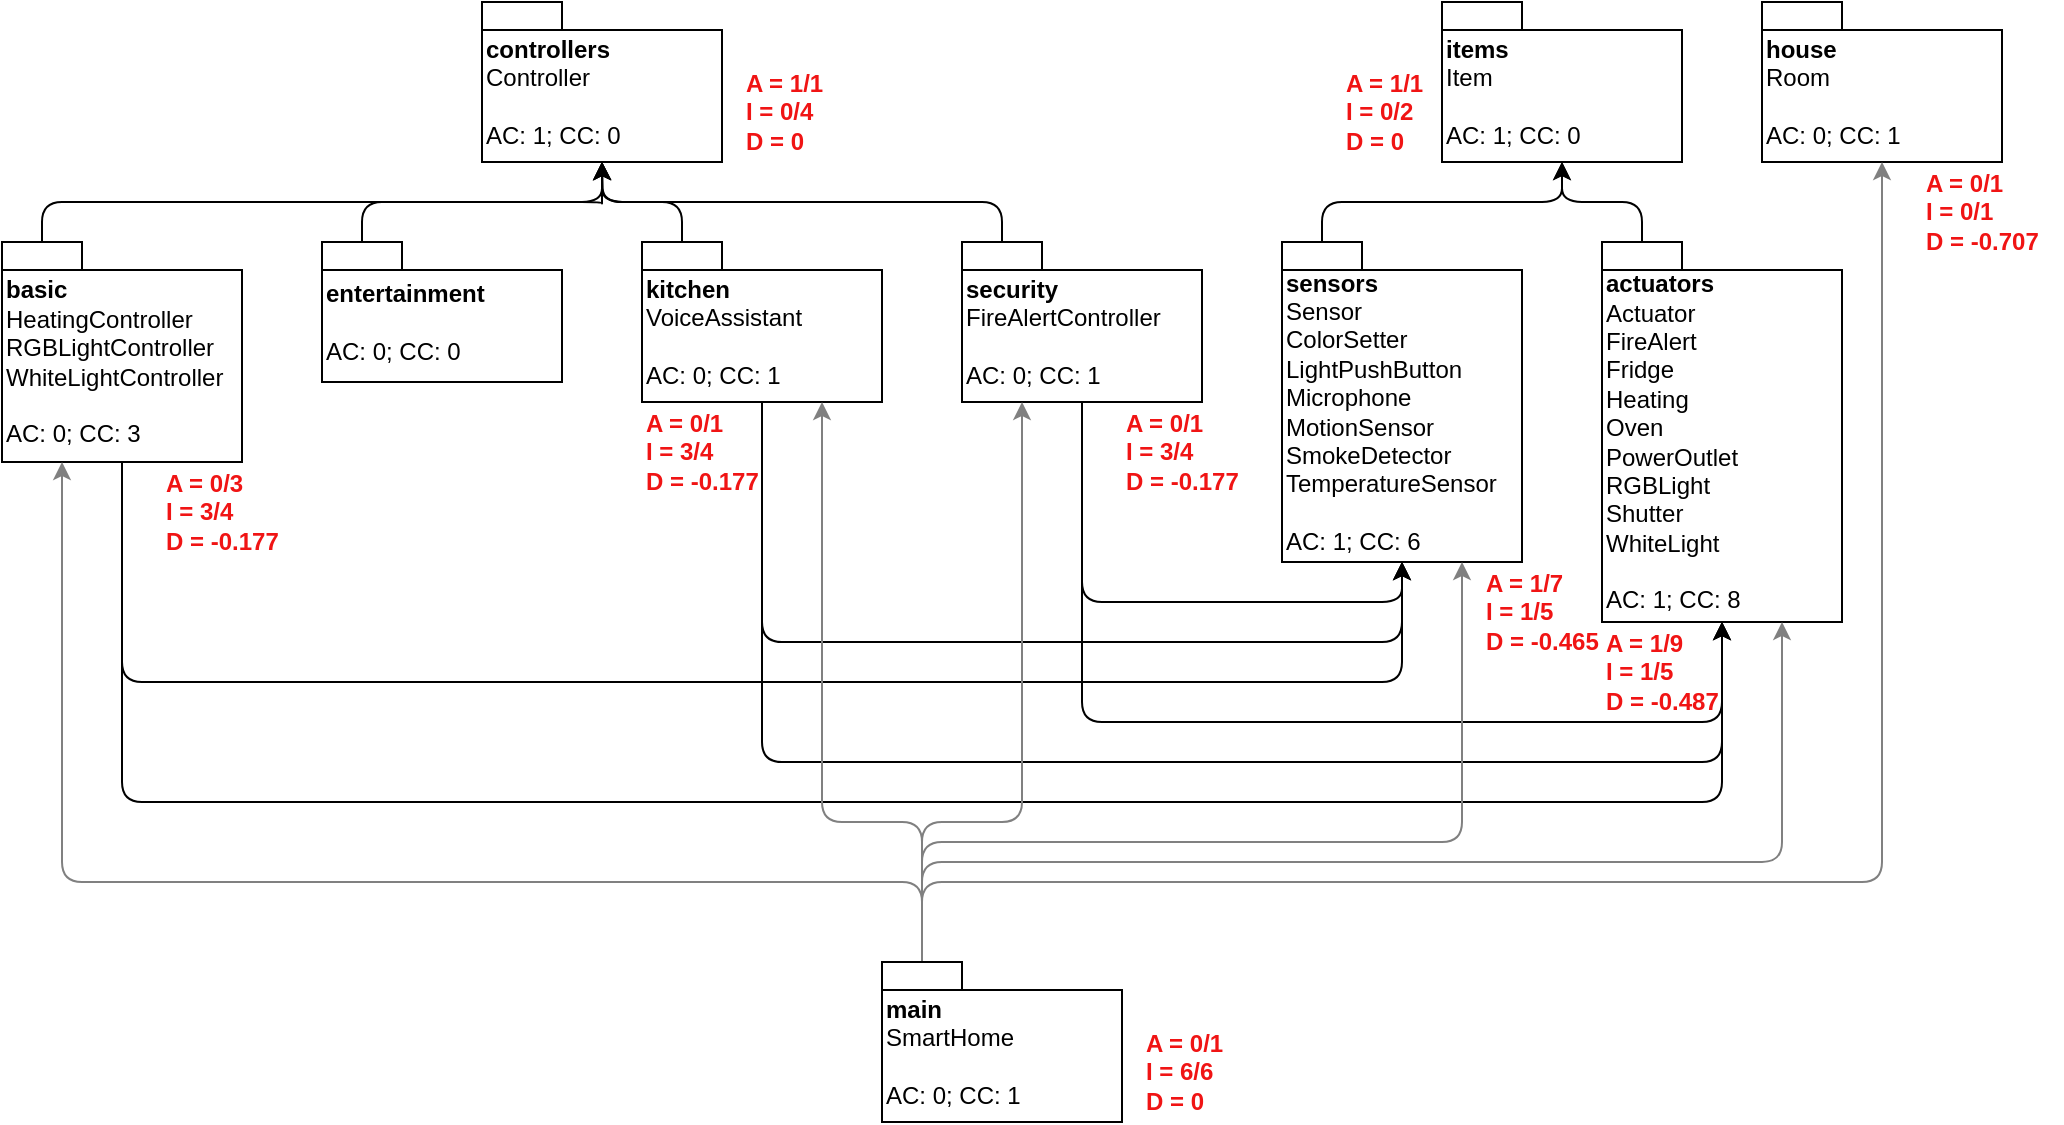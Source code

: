 <mxfile version="12.6.2" type="device"><diagram id="BP1xORiA5uCOES1oZ_dC" name="Page-1"><mxGraphModel dx="1038" dy="553" grid="1" gridSize="10" guides="1" tooltips="1" connect="1" arrows="1" fold="1" page="1" pageScale="1" pageWidth="850" pageHeight="1100" math="0" shadow="0"><root><mxCell id="0"/><mxCell id="1" parent="0"/><mxCell id="TjhNv7oEpYVKN9U4Rhwb-1" value="&lt;div align=&quot;left&quot;&gt;items&lt;/div&gt;&lt;div align=&quot;left&quot;&gt;&lt;span style=&quot;font-weight: normal&quot;&gt;Item&lt;/span&gt;&lt;/div&gt;&lt;div align=&quot;left&quot;&gt;&lt;span style=&quot;font-weight: normal&quot;&gt;&lt;br&gt;&lt;/span&gt;&lt;/div&gt;&lt;div align=&quot;left&quot;&gt;&lt;span style=&quot;font-weight: normal&quot;&gt;AC: 1; CC: 0&lt;/span&gt;&lt;br&gt;&lt;/div&gt;" style="shape=folder;fontStyle=1;spacingTop=10;tabWidth=40;tabHeight=14;tabPosition=left;html=1;align=left;" vertex="1" parent="1"><mxGeometry x="720" width="120" height="80" as="geometry"/></mxCell><mxCell id="TjhNv7oEpYVKN9U4Rhwb-2" style="edgeStyle=orthogonalEdgeStyle;rounded=1;orthogonalLoop=1;jettySize=auto;html=1;exitX=0;exitY=0;exitDx=20;exitDy=0;exitPerimeter=0;entryX=0.5;entryY=1;entryDx=0;entryDy=0;entryPerimeter=0;" edge="1" parent="1" source="TjhNv7oEpYVKN9U4Rhwb-3" target="TjhNv7oEpYVKN9U4Rhwb-1"><mxGeometry relative="1" as="geometry"/></mxCell><mxCell id="TjhNv7oEpYVKN9U4Rhwb-3" value="&lt;div align=&quot;left&quot;&gt;sensors&lt;/div&gt;&lt;div align=&quot;left&quot;&gt;&lt;span style=&quot;font-weight: normal&quot;&gt;Sensor&lt;/span&gt;&lt;/div&gt;&lt;div align=&quot;left&quot;&gt;&lt;span style=&quot;font-weight: normal&quot;&gt;ColorSetter&lt;/span&gt;&lt;/div&gt;&lt;div align=&quot;left&quot;&gt;&lt;span style=&quot;font-weight: normal&quot;&gt;LightPushButton&lt;/span&gt;&lt;/div&gt;&lt;div align=&quot;left&quot;&gt;&lt;span style=&quot;font-weight: normal&quot;&gt;Microphone&lt;/span&gt;&lt;/div&gt;&lt;div align=&quot;left&quot;&gt;&lt;span style=&quot;font-weight: normal&quot;&gt;MotionSensor&lt;/span&gt;&lt;/div&gt;&lt;div align=&quot;left&quot;&gt;&lt;span style=&quot;font-weight: normal&quot;&gt;SmokeDetector&lt;/span&gt;&lt;/div&gt;&lt;div align=&quot;left&quot;&gt;&lt;span style=&quot;font-weight: normal&quot;&gt;TemperatureSensor&lt;/span&gt;&lt;/div&gt;&lt;div align=&quot;left&quot;&gt;&lt;span style=&quot;font-weight: normal&quot;&gt;&lt;br&gt;&lt;/span&gt;&lt;/div&gt;&lt;div align=&quot;left&quot;&gt;&lt;span style=&quot;font-weight: normal&quot;&gt;AC: 1; CC: 6&lt;/span&gt;&lt;br&gt;&lt;/div&gt;" style="shape=folder;fontStyle=1;spacingTop=10;tabWidth=40;tabHeight=14;tabPosition=left;html=1;align=left;" vertex="1" parent="1"><mxGeometry x="640" y="120" width="120" height="160" as="geometry"/></mxCell><mxCell id="TjhNv7oEpYVKN9U4Rhwb-4" style="edgeStyle=orthogonalEdgeStyle;rounded=1;orthogonalLoop=1;jettySize=auto;html=1;exitX=0;exitY=0;exitDx=20;exitDy=0;exitPerimeter=0;entryX=0.5;entryY=1;entryDx=0;entryDy=0;entryPerimeter=0;" edge="1" parent="1" source="TjhNv7oEpYVKN9U4Rhwb-5" target="TjhNv7oEpYVKN9U4Rhwb-1"><mxGeometry relative="1" as="geometry"/></mxCell><mxCell id="TjhNv7oEpYVKN9U4Rhwb-5" value="&lt;div align=&quot;left&quot;&gt;actuators&lt;/div&gt;&lt;div align=&quot;left&quot;&gt;&lt;span style=&quot;font-weight: normal&quot;&gt;Actuator&lt;/span&gt;&lt;/div&gt;&lt;div align=&quot;left&quot;&gt;&lt;span style=&quot;font-weight: normal&quot;&gt;FireAlert&lt;/span&gt;&lt;/div&gt;&lt;div align=&quot;left&quot;&gt;&lt;span style=&quot;font-weight: normal&quot;&gt;Fridge&lt;/span&gt;&lt;/div&gt;&lt;div align=&quot;left&quot;&gt;&lt;span style=&quot;font-weight: normal&quot;&gt;Heating&lt;/span&gt;&lt;/div&gt;&lt;div align=&quot;left&quot;&gt;&lt;span style=&quot;font-weight: normal&quot;&gt;Oven&lt;/span&gt;&lt;/div&gt;&lt;div align=&quot;left&quot;&gt;&lt;span style=&quot;font-weight: normal&quot;&gt;PowerOutlet&lt;/span&gt;&lt;/div&gt;&lt;div align=&quot;left&quot;&gt;&lt;span style=&quot;font-weight: normal&quot;&gt;RGBLight&lt;/span&gt;&lt;/div&gt;&lt;div align=&quot;left&quot;&gt;&lt;span style=&quot;font-weight: normal&quot;&gt;Shutter&lt;/span&gt;&lt;/div&gt;&lt;div align=&quot;left&quot;&gt;&lt;span style=&quot;font-weight: normal&quot;&gt;WhiteLight&lt;/span&gt;&lt;/div&gt;&lt;div align=&quot;left&quot;&gt;&lt;span style=&quot;font-weight: normal&quot;&gt;&lt;br&gt;&lt;/span&gt;&lt;/div&gt;&lt;div align=&quot;left&quot;&gt;&lt;span style=&quot;font-weight: normal&quot;&gt;AC: 1; CC: 8&lt;/span&gt;&lt;br&gt;&lt;/div&gt;" style="shape=folder;fontStyle=1;spacingTop=10;tabWidth=40;tabHeight=14;tabPosition=left;html=1;align=left;" vertex="1" parent="1"><mxGeometry x="800" y="120" width="120" height="190" as="geometry"/></mxCell><mxCell id="TjhNv7oEpYVKN9U4Rhwb-6" value="&lt;div align=&quot;left&quot;&gt;controllers&lt;/div&gt;&lt;div align=&quot;left&quot;&gt;&lt;span style=&quot;font-weight: normal&quot;&gt;Controller&lt;/span&gt;&lt;/div&gt;&lt;div align=&quot;left&quot;&gt;&lt;span style=&quot;font-weight: normal&quot;&gt;&lt;br&gt;&lt;/span&gt;&lt;/div&gt;&lt;div align=&quot;left&quot;&gt;&lt;span style=&quot;font-weight: normal&quot;&gt;AC: 1; CC: 0&lt;/span&gt;&lt;br&gt;&lt;/div&gt;" style="shape=folder;fontStyle=1;spacingTop=10;tabWidth=40;tabHeight=14;tabPosition=left;html=1;align=left;" vertex="1" parent="1"><mxGeometry x="240" width="120" height="80" as="geometry"/></mxCell><mxCell id="TjhNv7oEpYVKN9U4Rhwb-7" style="edgeStyle=orthogonalEdgeStyle;rounded=1;orthogonalLoop=1;jettySize=auto;html=1;exitX=0;exitY=0;exitDx=20;exitDy=0;exitPerimeter=0;entryX=0.5;entryY=1;entryDx=0;entryDy=0;entryPerimeter=0;" edge="1" parent="1" source="TjhNv7oEpYVKN9U4Rhwb-10" target="TjhNv7oEpYVKN9U4Rhwb-6"><mxGeometry relative="1" as="geometry"/></mxCell><mxCell id="TjhNv7oEpYVKN9U4Rhwb-8" style="edgeStyle=orthogonalEdgeStyle;rounded=1;orthogonalLoop=1;jettySize=auto;html=1;exitX=0.5;exitY=1;exitDx=0;exitDy=0;exitPerimeter=0;entryX=0.5;entryY=1;entryDx=0;entryDy=0;entryPerimeter=0;jumpStyle=none;" edge="1" parent="1" source="TjhNv7oEpYVKN9U4Rhwb-10" target="TjhNv7oEpYVKN9U4Rhwb-3"><mxGeometry relative="1" as="geometry"><Array as="points"><mxPoint x="60" y="340"/><mxPoint x="700" y="340"/></Array></mxGeometry></mxCell><mxCell id="TjhNv7oEpYVKN9U4Rhwb-9" style="edgeStyle=orthogonalEdgeStyle;rounded=1;orthogonalLoop=1;jettySize=auto;html=1;exitX=0.5;exitY=1;exitDx=0;exitDy=0;exitPerimeter=0;entryX=0.5;entryY=1;entryDx=0;entryDy=0;entryPerimeter=0;jumpStyle=none;" edge="1" parent="1" source="TjhNv7oEpYVKN9U4Rhwb-10" target="TjhNv7oEpYVKN9U4Rhwb-5"><mxGeometry relative="1" as="geometry"><Array as="points"><mxPoint x="60" y="400"/><mxPoint x="860" y="400"/></Array></mxGeometry></mxCell><mxCell id="TjhNv7oEpYVKN9U4Rhwb-10" value="&lt;div&gt;basic&lt;/div&gt;&lt;div&gt;&lt;span style=&quot;font-weight: normal&quot;&gt;HeatingController&lt;/span&gt;&lt;/div&gt;&lt;div&gt;&lt;span style=&quot;font-weight: normal&quot;&gt;RGBLightController&lt;/span&gt;&lt;/div&gt;&lt;div&gt;&lt;span style=&quot;font-weight: normal&quot;&gt;WhiteLightController&lt;/span&gt;&lt;/div&gt;&lt;div&gt;&lt;span style=&quot;font-weight: normal&quot;&gt;&lt;br&gt;&lt;/span&gt;&lt;/div&gt;&lt;div&gt;&lt;span style=&quot;font-weight: normal&quot;&gt;AC: 0; CC: 3&lt;/span&gt;&lt;br&gt;&lt;/div&gt;" style="shape=folder;fontStyle=1;spacingTop=10;tabWidth=40;tabHeight=14;tabPosition=left;html=1;align=left;" vertex="1" parent="1"><mxGeometry y="120" width="120" height="110" as="geometry"/></mxCell><mxCell id="TjhNv7oEpYVKN9U4Rhwb-11" style="edgeStyle=orthogonalEdgeStyle;rounded=1;orthogonalLoop=1;jettySize=auto;html=1;exitX=0;exitY=0;exitDx=20;exitDy=0;exitPerimeter=0;" edge="1" parent="1" source="TjhNv7oEpYVKN9U4Rhwb-12"><mxGeometry relative="1" as="geometry"><mxPoint x="300" y="80" as="targetPoint"/></mxGeometry></mxCell><mxCell id="TjhNv7oEpYVKN9U4Rhwb-12" value="&lt;div align=&quot;left&quot;&gt;entertainment&lt;/div&gt;&lt;div align=&quot;left&quot;&gt;&lt;br&gt;&lt;/div&gt;&lt;div align=&quot;left&quot;&gt;&lt;span style=&quot;font-weight: normal&quot;&gt;AC: 0; CC: 0&lt;/span&gt;&lt;br&gt;&lt;/div&gt;" style="shape=folder;fontStyle=1;spacingTop=10;tabWidth=40;tabHeight=14;tabPosition=left;html=1;align=left;" vertex="1" parent="1"><mxGeometry x="160" y="120" width="120" height="70" as="geometry"/></mxCell><mxCell id="TjhNv7oEpYVKN9U4Rhwb-13" style="edgeStyle=orthogonalEdgeStyle;rounded=1;orthogonalLoop=1;jettySize=auto;html=1;exitX=0;exitY=0;exitDx=20;exitDy=0;exitPerimeter=0;" edge="1" parent="1" source="TjhNv7oEpYVKN9U4Rhwb-16"><mxGeometry relative="1" as="geometry"><mxPoint x="300" y="80" as="targetPoint"/></mxGeometry></mxCell><mxCell id="TjhNv7oEpYVKN9U4Rhwb-14" style="edgeStyle=orthogonalEdgeStyle;rounded=1;orthogonalLoop=1;jettySize=auto;html=1;exitX=0.5;exitY=1;exitDx=0;exitDy=0;exitPerimeter=0;entryX=0.5;entryY=1;entryDx=0;entryDy=0;entryPerimeter=0;jumpStyle=none;" edge="1" parent="1" source="TjhNv7oEpYVKN9U4Rhwb-16" target="TjhNv7oEpYVKN9U4Rhwb-3"><mxGeometry relative="1" as="geometry"><Array as="points"><mxPoint x="380" y="320"/><mxPoint x="700" y="320"/></Array></mxGeometry></mxCell><mxCell id="TjhNv7oEpYVKN9U4Rhwb-15" style="edgeStyle=orthogonalEdgeStyle;rounded=1;orthogonalLoop=1;jettySize=auto;html=1;exitX=0.5;exitY=1;exitDx=0;exitDy=0;exitPerimeter=0;entryX=0.5;entryY=1;entryDx=0;entryDy=0;entryPerimeter=0;jumpStyle=none;" edge="1" parent="1" source="TjhNv7oEpYVKN9U4Rhwb-16" target="TjhNv7oEpYVKN9U4Rhwb-5"><mxGeometry relative="1" as="geometry"><Array as="points"><mxPoint x="380" y="380"/><mxPoint x="860" y="380"/></Array></mxGeometry></mxCell><mxCell id="TjhNv7oEpYVKN9U4Rhwb-16" value="&lt;div align=&quot;left&quot;&gt;kitchen&lt;/div&gt;&lt;div align=&quot;left&quot;&gt;&lt;span style=&quot;font-weight: normal&quot;&gt;VoiceAssistant&lt;/span&gt;&lt;/div&gt;&lt;div align=&quot;left&quot;&gt;&lt;span style=&quot;font-weight: normal&quot;&gt;&lt;br&gt;&lt;/span&gt;&lt;/div&gt;&lt;div align=&quot;left&quot;&gt;&lt;span style=&quot;font-weight: normal&quot;&gt;AC: 0; CC: 1&lt;/span&gt;&lt;br&gt;&lt;/div&gt;" style="shape=folder;fontStyle=1;spacingTop=10;tabWidth=40;tabHeight=14;tabPosition=left;html=1;align=left;" vertex="1" parent="1"><mxGeometry x="320" y="120" width="120" height="80" as="geometry"/></mxCell><mxCell id="TjhNv7oEpYVKN9U4Rhwb-17" style="edgeStyle=orthogonalEdgeStyle;rounded=1;orthogonalLoop=1;jettySize=auto;html=1;exitX=0;exitY=0;exitDx=20;exitDy=0;exitPerimeter=0;entryX=0.5;entryY=1;entryDx=0;entryDy=0;entryPerimeter=0;" edge="1" parent="1" source="TjhNv7oEpYVKN9U4Rhwb-20" target="TjhNv7oEpYVKN9U4Rhwb-6"><mxGeometry relative="1" as="geometry"/></mxCell><mxCell id="TjhNv7oEpYVKN9U4Rhwb-18" style="edgeStyle=orthogonalEdgeStyle;rounded=1;orthogonalLoop=1;jettySize=auto;html=1;exitX=0.5;exitY=1;exitDx=0;exitDy=0;exitPerimeter=0;entryX=0.5;entryY=1;entryDx=0;entryDy=0;entryPerimeter=0;jumpStyle=none;" edge="1" parent="1" source="TjhNv7oEpYVKN9U4Rhwb-20" target="TjhNv7oEpYVKN9U4Rhwb-3"><mxGeometry relative="1" as="geometry"/></mxCell><mxCell id="TjhNv7oEpYVKN9U4Rhwb-19" style="edgeStyle=orthogonalEdgeStyle;rounded=1;orthogonalLoop=1;jettySize=auto;html=1;exitX=0.5;exitY=1;exitDx=0;exitDy=0;exitPerimeter=0;entryX=0.5;entryY=1;entryDx=0;entryDy=0;entryPerimeter=0;jumpStyle=none;" edge="1" parent="1" source="TjhNv7oEpYVKN9U4Rhwb-20" target="TjhNv7oEpYVKN9U4Rhwb-5"><mxGeometry relative="1" as="geometry"><Array as="points"><mxPoint x="540" y="360"/><mxPoint x="860" y="360"/></Array></mxGeometry></mxCell><mxCell id="TjhNv7oEpYVKN9U4Rhwb-20" value="&lt;div align=&quot;left&quot;&gt;security&lt;/div&gt;&lt;div align=&quot;left&quot;&gt;&lt;span style=&quot;font-weight: normal&quot;&gt;FireAlertController&lt;/span&gt;&lt;/div&gt;&lt;div align=&quot;left&quot;&gt;&lt;span style=&quot;font-weight: normal&quot;&gt;&lt;br&gt;&lt;/span&gt;&lt;/div&gt;&lt;div align=&quot;left&quot;&gt;&lt;span style=&quot;font-weight: normal&quot;&gt;AC: 0; CC: 1&lt;/span&gt;&lt;br&gt;&lt;/div&gt;" style="shape=folder;fontStyle=1;spacingTop=10;tabWidth=40;tabHeight=14;tabPosition=left;html=1;align=left;" vertex="1" parent="1"><mxGeometry x="480" y="120" width="120" height="80" as="geometry"/></mxCell><mxCell id="TjhNv7oEpYVKN9U4Rhwb-21" value="&lt;div align=&quot;left&quot;&gt;house&lt;/div&gt;&lt;div align=&quot;left&quot;&gt;&lt;span style=&quot;font-weight: normal&quot;&gt;Room&lt;/span&gt;&lt;/div&gt;&lt;div align=&quot;left&quot;&gt;&lt;span style=&quot;font-weight: normal&quot;&gt;&lt;br&gt;&lt;/span&gt;&lt;/div&gt;&lt;div align=&quot;left&quot;&gt;&lt;span style=&quot;font-weight: normal&quot;&gt;AC: 0; CC: 1&lt;/span&gt;&lt;br&gt;&lt;/div&gt;" style="shape=folder;fontStyle=1;spacingTop=10;tabWidth=40;tabHeight=14;tabPosition=left;html=1;align=left;" vertex="1" parent="1"><mxGeometry x="880" width="120" height="80" as="geometry"/></mxCell><mxCell id="TjhNv7oEpYVKN9U4Rhwb-22" style="edgeStyle=orthogonalEdgeStyle;rounded=1;jumpStyle=none;orthogonalLoop=1;jettySize=auto;html=1;exitX=0;exitY=0;exitDx=20;exitDy=0;exitPerimeter=0;entryX=0.5;entryY=1;entryDx=0;entryDy=0;entryPerimeter=0;strokeColor=#808080;" edge="1" parent="1" source="TjhNv7oEpYVKN9U4Rhwb-28" target="TjhNv7oEpYVKN9U4Rhwb-21"><mxGeometry relative="1" as="geometry"><Array as="points"><mxPoint x="460" y="440"/><mxPoint x="940" y="440"/></Array></mxGeometry></mxCell><mxCell id="TjhNv7oEpYVKN9U4Rhwb-23" style="edgeStyle=orthogonalEdgeStyle;rounded=1;jumpStyle=none;orthogonalLoop=1;jettySize=auto;html=1;exitX=0;exitY=0;exitDx=20;exitDy=0;exitPerimeter=0;entryX=0.75;entryY=1;entryDx=0;entryDy=0;entryPerimeter=0;strokeColor=#808080;" edge="1" parent="1" source="TjhNv7oEpYVKN9U4Rhwb-28" target="TjhNv7oEpYVKN9U4Rhwb-5"><mxGeometry relative="1" as="geometry"><Array as="points"><mxPoint x="460" y="430"/><mxPoint x="890" y="430"/></Array></mxGeometry></mxCell><mxCell id="TjhNv7oEpYVKN9U4Rhwb-24" style="edgeStyle=orthogonalEdgeStyle;rounded=1;jumpStyle=none;orthogonalLoop=1;jettySize=auto;html=1;exitX=0;exitY=0;exitDx=20;exitDy=0;exitPerimeter=0;entryX=0.75;entryY=1;entryDx=0;entryDy=0;entryPerimeter=0;strokeColor=#808080;" edge="1" parent="1" source="TjhNv7oEpYVKN9U4Rhwb-28" target="TjhNv7oEpYVKN9U4Rhwb-3"><mxGeometry relative="1" as="geometry"><Array as="points"><mxPoint x="460" y="420"/><mxPoint x="730" y="420"/></Array></mxGeometry></mxCell><mxCell id="TjhNv7oEpYVKN9U4Rhwb-25" style="edgeStyle=orthogonalEdgeStyle;rounded=1;jumpStyle=none;orthogonalLoop=1;jettySize=auto;html=1;exitX=0;exitY=0;exitDx=20;exitDy=0;exitPerimeter=0;entryX=0.25;entryY=1;entryDx=0;entryDy=0;entryPerimeter=0;strokeColor=#808080;" edge="1" parent="1" source="TjhNv7oEpYVKN9U4Rhwb-28" target="TjhNv7oEpYVKN9U4Rhwb-20"><mxGeometry relative="1" as="geometry"><Array as="points"><mxPoint x="460" y="410"/><mxPoint x="510" y="410"/></Array></mxGeometry></mxCell><mxCell id="TjhNv7oEpYVKN9U4Rhwb-26" style="edgeStyle=orthogonalEdgeStyle;rounded=1;jumpStyle=none;orthogonalLoop=1;jettySize=auto;html=1;exitX=0;exitY=0;exitDx=20;exitDy=0;exitPerimeter=0;entryX=0.75;entryY=1;entryDx=0;entryDy=0;entryPerimeter=0;strokeColor=#808080;" edge="1" parent="1" source="TjhNv7oEpYVKN9U4Rhwb-28" target="TjhNv7oEpYVKN9U4Rhwb-16"><mxGeometry relative="1" as="geometry"><Array as="points"><mxPoint x="460" y="410"/><mxPoint x="410" y="410"/></Array></mxGeometry></mxCell><mxCell id="TjhNv7oEpYVKN9U4Rhwb-27" style="edgeStyle=orthogonalEdgeStyle;rounded=1;jumpStyle=none;orthogonalLoop=1;jettySize=auto;html=1;exitX=0;exitY=0;exitDx=20;exitDy=0;exitPerimeter=0;entryX=0.25;entryY=1;entryDx=0;entryDy=0;entryPerimeter=0;strokeColor=#808080;" edge="1" parent="1" source="TjhNv7oEpYVKN9U4Rhwb-28" target="TjhNv7oEpYVKN9U4Rhwb-10"><mxGeometry relative="1" as="geometry"><Array as="points"><mxPoint x="460" y="440"/><mxPoint x="30" y="440"/></Array></mxGeometry></mxCell><mxCell id="TjhNv7oEpYVKN9U4Rhwb-28" value="&lt;div align=&quot;left&quot;&gt;main&lt;/div&gt;&lt;div align=&quot;left&quot;&gt;&lt;span style=&quot;font-weight: normal&quot;&gt;SmartHome&lt;/span&gt;&lt;/div&gt;&lt;div align=&quot;left&quot;&gt;&lt;span style=&quot;font-weight: normal&quot;&gt;&lt;br&gt;&lt;/span&gt;&lt;/div&gt;&lt;div align=&quot;left&quot;&gt;&lt;span style=&quot;font-weight: normal&quot;&gt;AC: 0; CC: 1&lt;/span&gt;&lt;br&gt;&lt;/div&gt;" style="shape=folder;fontStyle=1;spacingTop=10;tabWidth=40;tabHeight=14;tabPosition=left;html=1;align=left;" vertex="1" parent="1"><mxGeometry x="440" y="480" width="120" height="80" as="geometry"/></mxCell><mxCell id="TjhNv7oEpYVKN9U4Rhwb-29" value="&lt;div align=&quot;left&quot;&gt;&lt;b&gt;&lt;font color=&quot;#f01414&quot;&gt;A = 0/3&lt;/font&gt;&lt;/b&gt;&lt;/div&gt;&lt;div align=&quot;left&quot;&gt;&lt;b&gt;&lt;font color=&quot;#f01414&quot;&gt;I = 3/4&lt;br&gt;&lt;/font&gt;&lt;/b&gt;&lt;/div&gt;&lt;div align=&quot;left&quot;&gt;&lt;b&gt;&lt;font color=&quot;#f01414&quot;&gt;D = -0.177&lt;br&gt;&lt;/font&gt;&lt;/b&gt;&lt;/div&gt;" style="text;html=1;align=left;verticalAlign=middle;resizable=0;points=[];autosize=1;" vertex="1" parent="1"><mxGeometry x="80" y="230" width="70" height="50" as="geometry"/></mxCell><mxCell id="TjhNv7oEpYVKN9U4Rhwb-30" value="&lt;div align=&quot;left&quot;&gt;&lt;b&gt;&lt;font color=&quot;#f01414&quot;&gt;A = 0/1&lt;/font&gt;&lt;/b&gt;&lt;/div&gt;&lt;div align=&quot;left&quot;&gt;&lt;b&gt;&lt;font color=&quot;#f01414&quot;&gt;I = 3/4&lt;br&gt;&lt;/font&gt;&lt;/b&gt;&lt;/div&gt;&lt;div align=&quot;left&quot;&gt;&lt;b&gt;&lt;font color=&quot;#f01414&quot;&gt;D = -0.177&lt;br&gt;&lt;/font&gt;&lt;/b&gt;&lt;/div&gt;" style="text;html=1;align=left;verticalAlign=middle;resizable=0;points=[];autosize=1;" vertex="1" parent="1"><mxGeometry x="320" y="200" width="70" height="50" as="geometry"/></mxCell><mxCell id="TjhNv7oEpYVKN9U4Rhwb-31" value="&lt;div align=&quot;left&quot;&gt;&lt;b&gt;&lt;font color=&quot;#f01414&quot;&gt;A = 0/1&lt;/font&gt;&lt;/b&gt;&lt;/div&gt;&lt;div align=&quot;left&quot;&gt;&lt;b&gt;&lt;font color=&quot;#f01414&quot;&gt;I = 3/4&lt;br&gt;&lt;/font&gt;&lt;/b&gt;&lt;/div&gt;&lt;div align=&quot;left&quot;&gt;&lt;b&gt;&lt;font color=&quot;#f01414&quot;&gt;D = -0.177&lt;br&gt;&lt;/font&gt;&lt;/b&gt;&lt;/div&gt;" style="text;html=1;align=left;verticalAlign=middle;resizable=0;points=[];autosize=1;" vertex="1" parent="1"><mxGeometry x="560" y="200" width="70" height="50" as="geometry"/></mxCell><mxCell id="TjhNv7oEpYVKN9U4Rhwb-32" value="&lt;div align=&quot;left&quot;&gt;&lt;b&gt;&lt;font color=&quot;#f01414&quot;&gt;A = 1/1&lt;br&gt;&lt;/font&gt;&lt;/b&gt;&lt;/div&gt;&lt;div align=&quot;left&quot;&gt;&lt;b&gt;&lt;font color=&quot;#f01414&quot;&gt;I = 0/4&lt;br&gt;&lt;/font&gt;&lt;/b&gt;&lt;/div&gt;&lt;div align=&quot;left&quot;&gt;&lt;b&gt;&lt;font color=&quot;#f01414&quot;&gt;D = 0&lt;br&gt;&lt;/font&gt;&lt;/b&gt;&lt;/div&gt;" style="text;html=1;align=left;verticalAlign=middle;resizable=0;points=[];autosize=1;" vertex="1" parent="1"><mxGeometry x="370" y="30" width="50" height="50" as="geometry"/></mxCell><mxCell id="TjhNv7oEpYVKN9U4Rhwb-33" value="&lt;div align=&quot;left&quot;&gt;&lt;b&gt;&lt;font color=&quot;#f01414&quot;&gt;A = 1/1&lt;br&gt;&lt;/font&gt;&lt;/b&gt;&lt;/div&gt;&lt;div align=&quot;left&quot;&gt;&lt;b&gt;&lt;font color=&quot;#f01414&quot;&gt;I = 0/2&lt;br&gt;&lt;/font&gt;&lt;/b&gt;&lt;/div&gt;&lt;div align=&quot;left&quot;&gt;&lt;b&gt;&lt;font color=&quot;#f01414&quot;&gt;D = 0&lt;br&gt;&lt;/font&gt;&lt;/b&gt;&lt;/div&gt;" style="text;html=1;align=left;verticalAlign=middle;resizable=0;points=[];autosize=1;" vertex="1" parent="1"><mxGeometry x="670" y="30" width="50" height="50" as="geometry"/></mxCell><mxCell id="TjhNv7oEpYVKN9U4Rhwb-34" value="&lt;div align=&quot;left&quot;&gt;&lt;b&gt;&lt;font color=&quot;#f01414&quot;&gt;A = 1/7&lt;br&gt;&lt;/font&gt;&lt;/b&gt;&lt;/div&gt;&lt;div align=&quot;left&quot;&gt;&lt;b&gt;&lt;font color=&quot;#f01414&quot;&gt;I = 1/5&lt;br&gt;&lt;/font&gt;&lt;/b&gt;&lt;/div&gt;&lt;div align=&quot;left&quot;&gt;&lt;b&gt;&lt;font color=&quot;#f01414&quot;&gt;D = -0.465&lt;br&gt;&lt;/font&gt;&lt;/b&gt;&lt;/div&gt;" style="text;html=1;align=left;verticalAlign=middle;resizable=0;points=[];autosize=1;" vertex="1" parent="1"><mxGeometry x="740" y="280" width="70" height="50" as="geometry"/></mxCell><mxCell id="TjhNv7oEpYVKN9U4Rhwb-35" value="&lt;div align=&quot;left&quot;&gt;&lt;b&gt;&lt;font color=&quot;#f01414&quot;&gt;A = 1/9&lt;br&gt;&lt;/font&gt;&lt;/b&gt;&lt;/div&gt;&lt;div align=&quot;left&quot;&gt;&lt;b&gt;&lt;font color=&quot;#f01414&quot;&gt;I = 1/5&lt;br&gt;&lt;/font&gt;&lt;/b&gt;&lt;/div&gt;&lt;div align=&quot;left&quot;&gt;&lt;b&gt;&lt;font color=&quot;#f01414&quot;&gt;D = -0.487&lt;br&gt;&lt;/font&gt;&lt;/b&gt;&lt;/div&gt;" style="text;html=1;align=left;verticalAlign=middle;resizable=0;points=[];autosize=1;" vertex="1" parent="1"><mxGeometry x="800" y="310" width="70" height="50" as="geometry"/></mxCell><mxCell id="TjhNv7oEpYVKN9U4Rhwb-36" value="&lt;div align=&quot;left&quot;&gt;&lt;b&gt;&lt;font color=&quot;#f01414&quot;&gt;A = 0/1&lt;br&gt;&lt;/font&gt;&lt;/b&gt;&lt;/div&gt;&lt;div align=&quot;left&quot;&gt;&lt;b&gt;&lt;font color=&quot;#f01414&quot;&gt;I = 0/1&lt;br&gt;&lt;/font&gt;&lt;/b&gt;&lt;/div&gt;&lt;div align=&quot;left&quot;&gt;&lt;b&gt;&lt;font color=&quot;#f01414&quot;&gt;D = -0.707&lt;br&gt;&lt;/font&gt;&lt;/b&gt;&lt;/div&gt;" style="text;html=1;align=left;verticalAlign=middle;resizable=0;points=[];autosize=1;" vertex="1" parent="1"><mxGeometry x="960" y="80" width="70" height="50" as="geometry"/></mxCell><mxCell id="TjhNv7oEpYVKN9U4Rhwb-37" value="&lt;div align=&quot;left&quot;&gt;&lt;b&gt;&lt;font color=&quot;#f01414&quot;&gt;A = 0/1&lt;br&gt;&lt;/font&gt;&lt;/b&gt;&lt;/div&gt;&lt;div align=&quot;left&quot;&gt;&lt;b&gt;&lt;font color=&quot;#f01414&quot;&gt;I = 6/6&lt;br&gt;&lt;/font&gt;&lt;/b&gt;&lt;/div&gt;&lt;div align=&quot;left&quot;&gt;&lt;b&gt;&lt;font color=&quot;#f01414&quot;&gt;D = 0&lt;br&gt;&lt;/font&gt;&lt;/b&gt;&lt;/div&gt;" style="text;html=1;align=left;verticalAlign=middle;resizable=0;points=[];autosize=1;" vertex="1" parent="1"><mxGeometry x="570" y="510" width="50" height="50" as="geometry"/></mxCell></root></mxGraphModel></diagram></mxfile>
